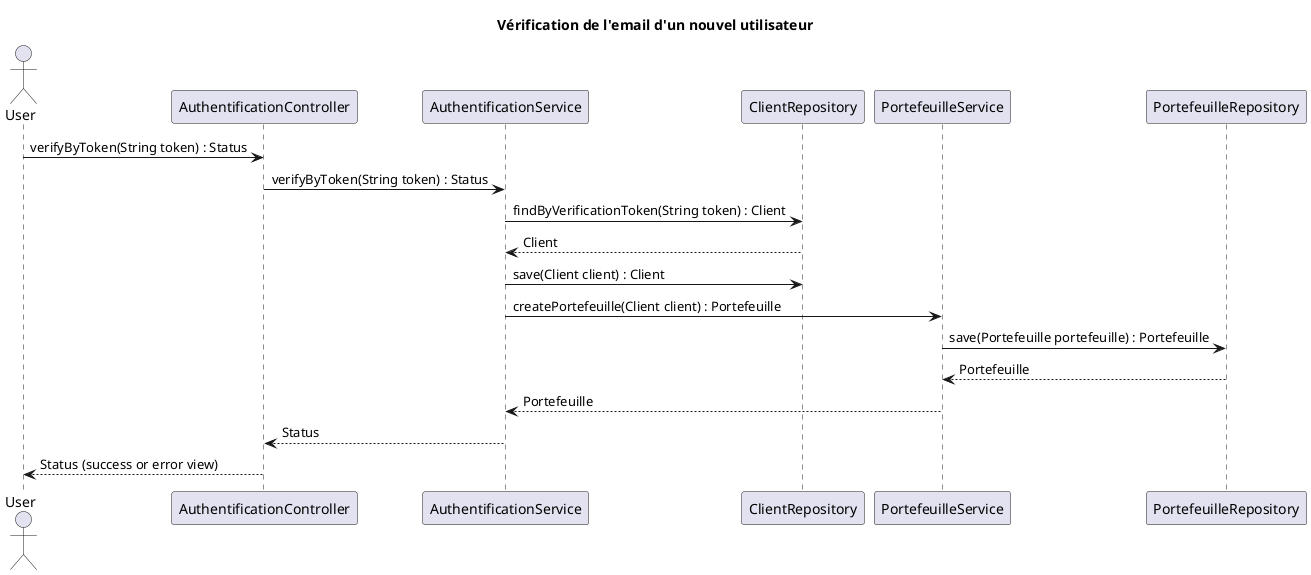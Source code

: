


@startuml
actor User
title Vérification de l'email d'un nouvel utilisateur

User -> AuthentificationController : verifyByToken(String token) : Status
AuthentificationController -> AuthentificationService : verifyByToken(String token) : Status
AuthentificationService -> ClientRepository : findByVerificationToken(String token) : Client
ClientRepository --> AuthentificationService : Client
AuthentificationService -> ClientRepository : save(Client client) : Client
AuthentificationService -> PortefeuilleService : createPortefeuille(Client client) : Portefeuille
PortefeuilleService -> PortefeuilleRepository : save(Portefeuille portefeuille) : Portefeuille
PortefeuilleRepository --> PortefeuilleService : Portefeuille
PortefeuilleService --> AuthentificationService : Portefeuille
AuthentificationService --> AuthentificationController : Status
AuthentificationController --> User : Status (success or error view)
    
@enduml